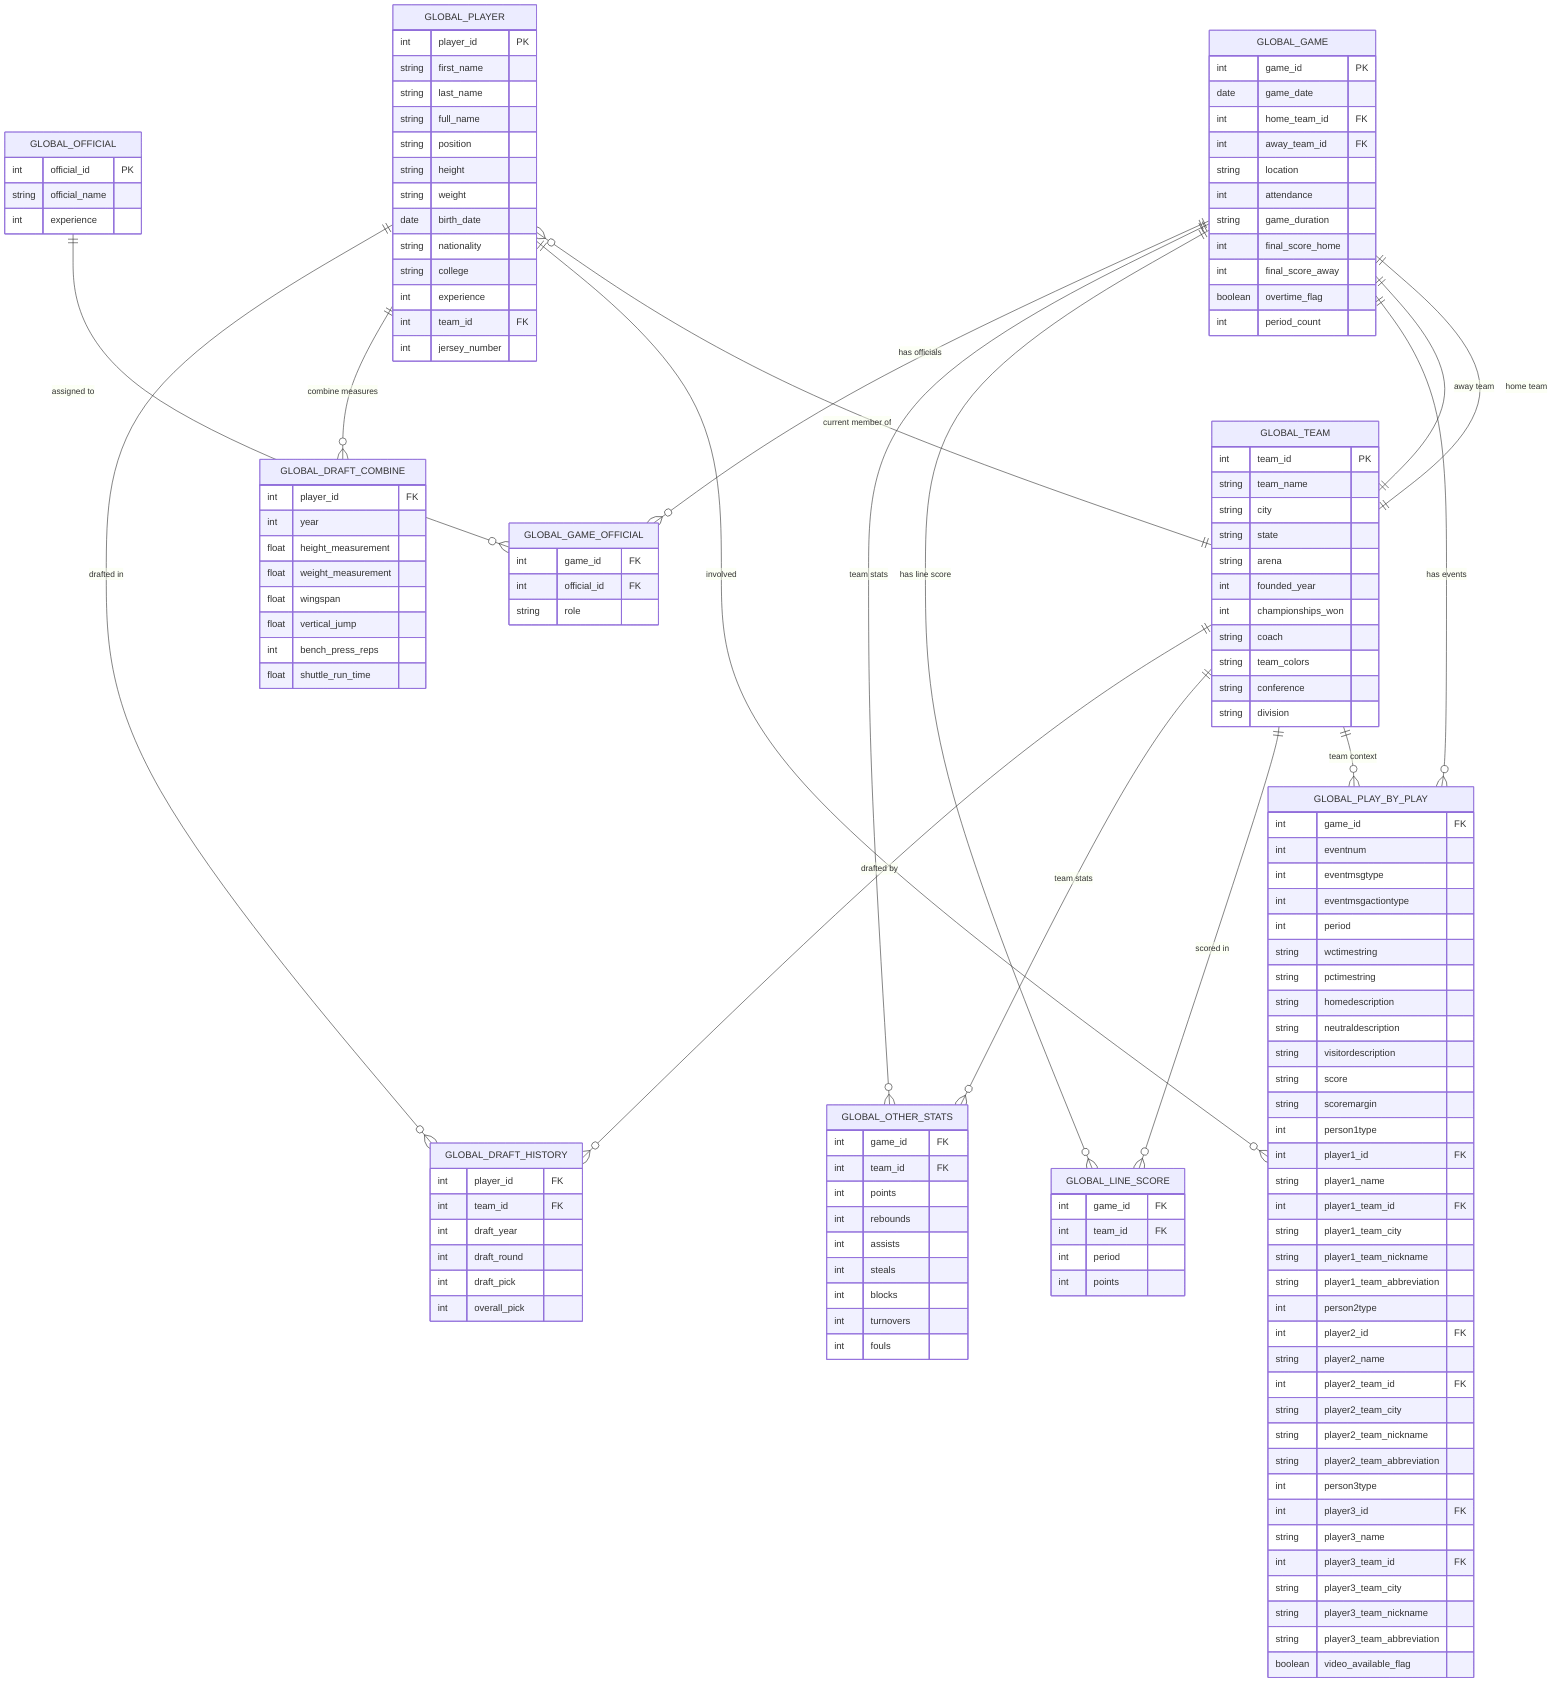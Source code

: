 erDiagram
    GLOBAL_PLAYER {
        int    player_id PK
        string first_name
        string last_name
        string full_name
        string position
        string height
        string weight
        date   birth_date
        string nationality
        string college
        int    experience
        int    team_id FK
        int    jersey_number
    }

    GLOBAL_TEAM {
        int    team_id PK
        string team_name
        string city
        string state
        string arena
        int    founded_year
        int    championships_won
        string coach
        string team_colors
        string conference
        string division
    }

    GLOBAL_GAME {
        int    game_id PK
        date   game_date
        int    home_team_id FK
        int    away_team_id FK
        string location
        int    attendance
        string game_duration
        int    final_score_home
        int    final_score_away
        boolean overtime_flag
        int    period_count
    }

    GLOBAL_PLAY_BY_PLAY {
        int    game_id FK
        int    eventnum
        int    eventmsgtype
        int    eventmsgactiontype
        int    period
        string wctimestring
        string pctimestring
        string homedescription
        string neutraldescription
        string visitordescription
        string score
        string scoremargin
        int    person1type
        int    player1_id FK
        string player1_name
        int    player1_team_id FK
        string player1_team_city
        string player1_team_nickname
        string player1_team_abbreviation
        int    person2type
        int    player2_id FK
        string player2_name
        int    player2_team_id FK
        string player2_team_city
        string player2_team_nickname
        string player2_team_abbreviation
        int    person3type
        int    player3_id FK
        string player3_name
        int    player3_team_id FK
        string player3_team_city
        string player3_team_nickname
        string player3_team_abbreviation
        boolean video_available_flag
    }

    GLOBAL_LINE_SCORE {
        int game_id FK
        int team_id FK
        int period
        int points
    }

    GLOBAL_OTHER_STATS {
        int game_id FK
        int team_id FK
        int points
        int rebounds
        int assists
        int steals
        int blocks
        int turnovers
        int fouls
    }

    GLOBAL_DRAFT_COMBINE {
        int   player_id FK
        int   year
        float height_measurement
        float weight_measurement
        float wingspan
        float vertical_jump
        int   bench_press_reps
        float shuttle_run_time
    }

    GLOBAL_DRAFT_HISTORY {
        int player_id FK
        int team_id FK
        int draft_year
        int draft_round
        int draft_pick
        int overall_pick
    }

    GLOBAL_OFFICIAL {
        int    official_id PK
        string official_name
        int    experience
    }

    GLOBAL_GAME_OFFICIAL {
        int    game_id FK
        int    official_id FK
        string role
    }

    %% Relationships
    GLOBAL_PLAYER }o--|| GLOBAL_TEAM : "current member of"
    GLOBAL_GAME ||--|| GLOBAL_TEAM : "home team"
    GLOBAL_GAME ||--|| GLOBAL_TEAM : "away team"

    GLOBAL_GAME ||--o{ GLOBAL_PLAY_BY_PLAY : "has events"
    GLOBAL_PLAYER ||--o{ GLOBAL_PLAY_BY_PLAY : "involved"
    GLOBAL_TEAM   ||--o{ GLOBAL_PLAY_BY_PLAY : "team context"

    GLOBAL_GAME ||--o{ GLOBAL_LINE_SCORE : "has line score"
    GLOBAL_TEAM ||--o{ GLOBAL_LINE_SCORE : "scored in"

    GLOBAL_GAME ||--o{ GLOBAL_OTHER_STATS : "team stats"
    GLOBAL_TEAM ||--o{ GLOBAL_OTHER_STATS : "team stats"

    GLOBAL_PLAYER ||--o{ GLOBAL_DRAFT_COMBINE : "combine measures"
    GLOBAL_PLAYER ||--o{ GLOBAL_DRAFT_HISTORY : "drafted in"
    GLOBAL_TEAM   ||--o{ GLOBAL_DRAFT_HISTORY : "drafted by"

    GLOBAL_OFFICIAL ||--o{ GLOBAL_GAME_OFFICIAL : "assigned to"
    GLOBAL_GAME     ||--o{ GLOBAL_GAME_OFFICIAL : "has officials"